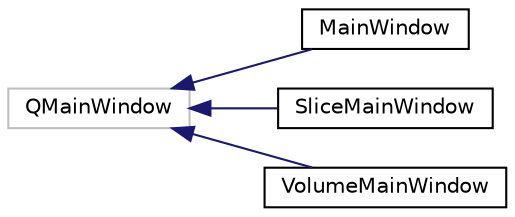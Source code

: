digraph "Graphical Class Hierarchy"
{
  edge [fontname="Helvetica",fontsize="10",labelfontname="Helvetica",labelfontsize="10"];
  node [fontname="Helvetica",fontsize="10",shape=record];
  rankdir="LR";
  Node64 [label="QMainWindow",height=0.2,width=0.4,color="grey75", fillcolor="white", style="filled"];
  Node64 -> Node0 [dir="back",color="midnightblue",fontsize="10",style="solid",fontname="Helvetica"];
  Node0 [label="MainWindow",height=0.2,width=0.4,color="black", fillcolor="white", style="filled",URL="$class_main_window.html"];
  Node64 -> Node66 [dir="back",color="midnightblue",fontsize="10",style="solid",fontname="Helvetica"];
  Node66 [label="SliceMainWindow",height=0.2,width=0.4,color="black", fillcolor="white", style="filled",URL="$class_slice_main_window.html"];
  Node64 -> Node67 [dir="back",color="midnightblue",fontsize="10",style="solid",fontname="Helvetica"];
  Node67 [label="VolumeMainWindow",height=0.2,width=0.4,color="black", fillcolor="white", style="filled",URL="$class_volume_main_window.html"];
}
